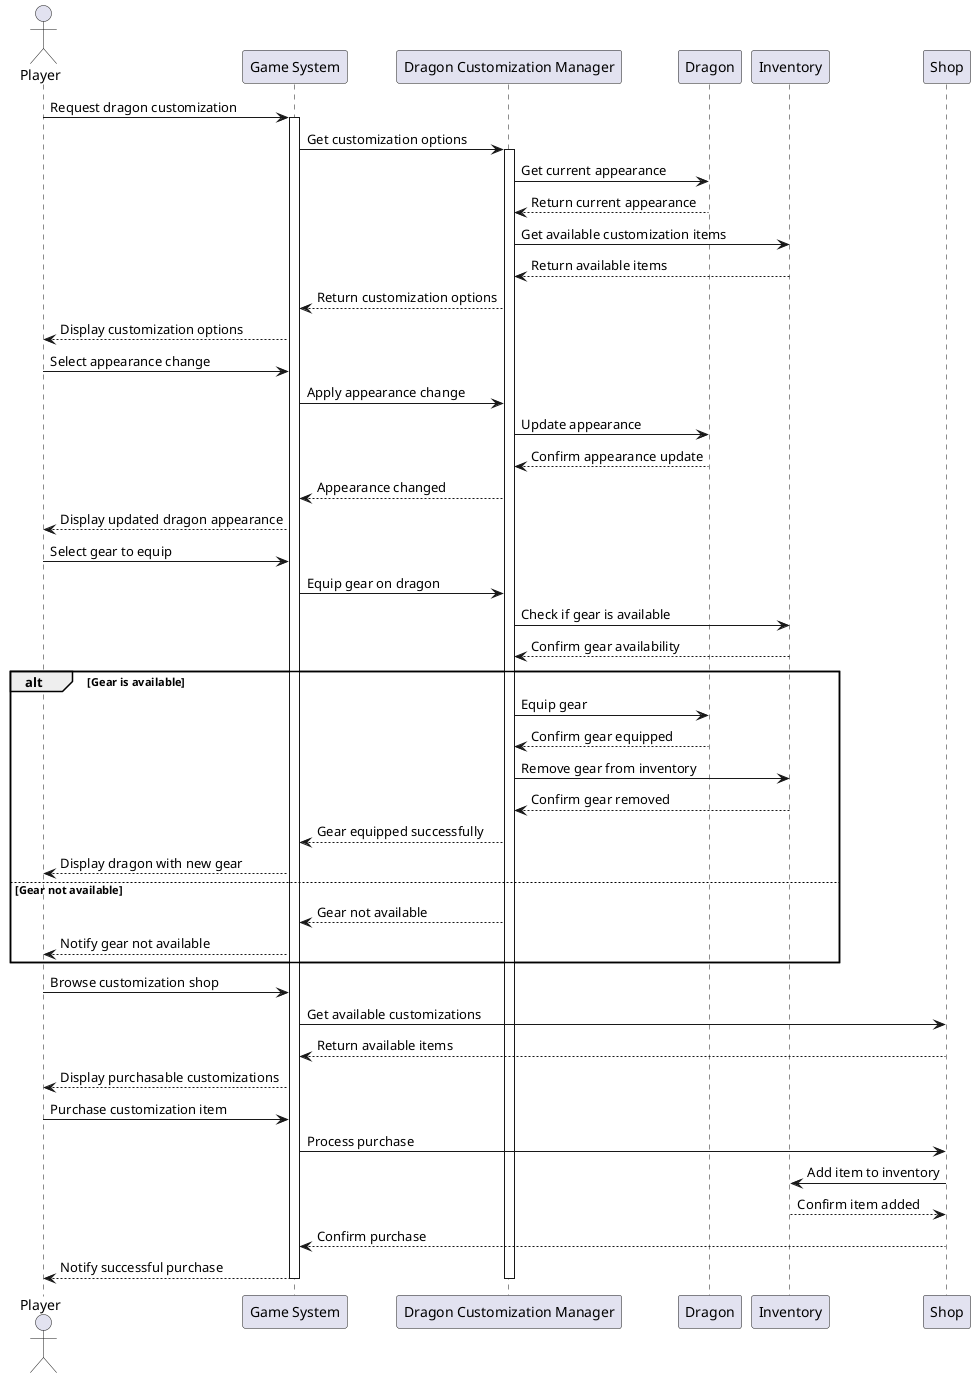 @startuml
actor Player
participant "Game System" as Game
participant "Dragon Customization Manager" as DCM
participant "Dragon" as Dragon
participant "Inventory" as Inv
participant "Shop" as Shop

' Viewing dragon customization options
Player -> Game: Request dragon customization
activate Game
Game -> DCM: Get customization options
activate DCM
DCM -> Dragon: Get current appearance
Dragon --> DCM: Return current appearance
DCM -> Inv: Get available customization items
Inv --> DCM: Return available items
DCM --> Game: Return customization options
Game --> Player: Display customization options

' Changing dragon appearance
Player -> Game: Select appearance change
Game -> DCM: Apply appearance change
DCM -> Dragon: Update appearance
Dragon --> DCM: Confirm appearance update
DCM --> Game: Appearance changed
Game --> Player: Display updated dragon appearance

' Equipping dragon gear
Player -> Game: Select gear to equip
Game -> DCM: Equip gear on dragon
DCM -> Inv: Check if gear is available
Inv --> DCM: Confirm gear availability
alt Gear is available
    DCM -> Dragon: Equip gear
    Dragon --> DCM: Confirm gear equipped
    DCM -> Inv: Remove gear from inventory
    Inv --> DCM: Confirm gear removed
    DCM --> Game: Gear equipped successfully
    Game --> Player: Display dragon with new gear
else Gear not available
    DCM --> Game: Gear not available
    Game --> Player: Notify gear not available
end

' Purchasing new customization options
Player -> Game: Browse customization shop
Game -> Shop: Get available customizations
Shop --> Game: Return available items
Game --> Player: Display purchasable customizations

Player -> Game: Purchase customization item
Game -> Shop: Process purchase
Shop -> Inv: Add item to inventory
Inv --> Shop: Confirm item added
Shop --> Game: Confirm purchase
Game --> Player: Notify successful purchase

deactivate DCM
deactivate Game
@enduml
